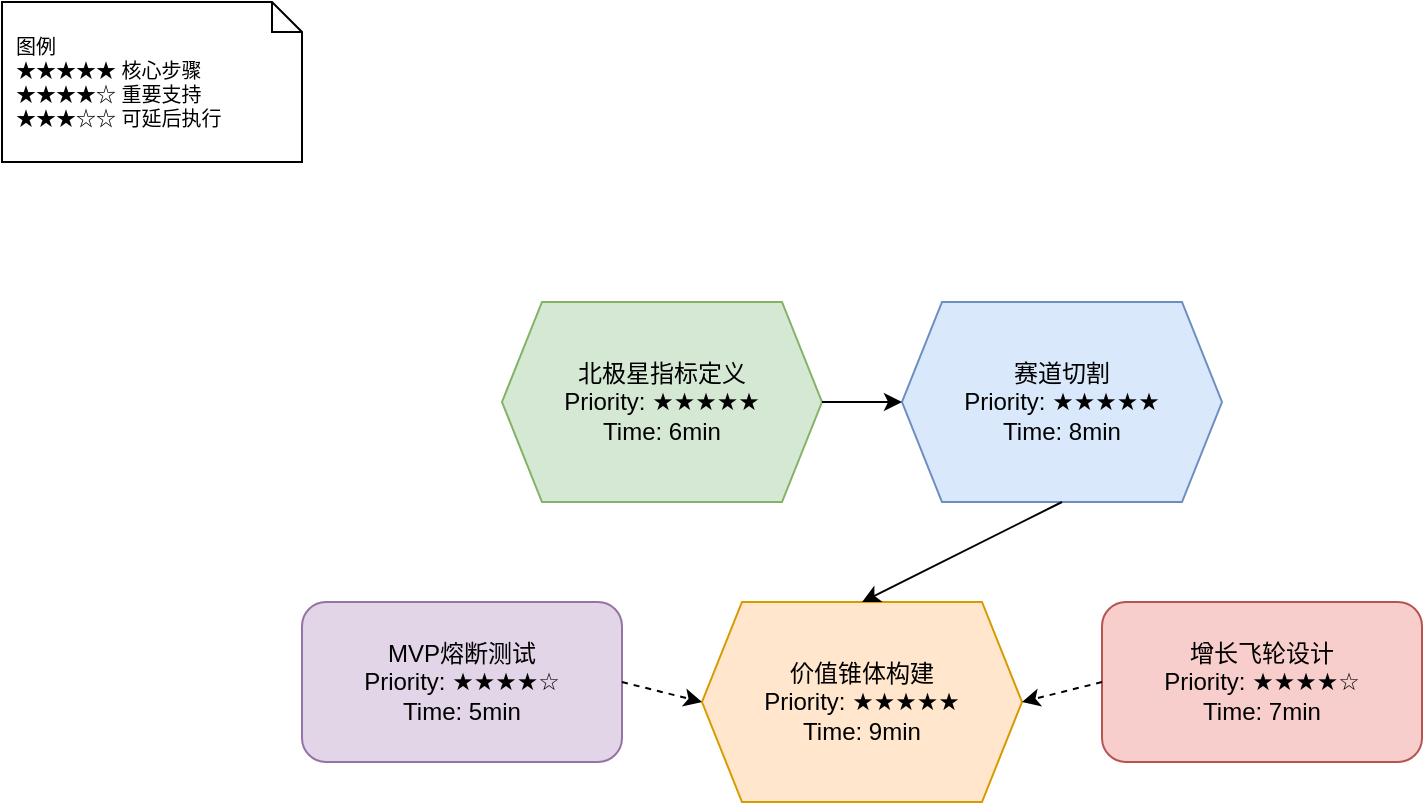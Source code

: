 <mxfile version="26.0.9">
  <diagram id="startup-framework" name="Startup Acceleration Framework">
    <mxGraphModel dx="1482" dy="878" grid="1" gridSize="10" guides="1" tooltips="1" connect="1" arrows="1" fold="1" page="1" pageScale="1" pageWidth="1100" pageHeight="850" math="0" shadow="0">
      <root>
        <mxCell id="0" />
        <mxCell id="1" parent="0" />
        <mxCell id="north-star" value="北极星指标定义&#xa;Priority: ★★★★★&#xa;Time: 6min" style="shape=hexagon;perimeter=hexagonPerimeter2;whiteSpace=wrap;html=1;fixedSize=1;fillColor=#d5e8d4;strokeColor=#82b366;fontSize=12;align=center;" parent="1" vertex="1">
          <mxGeometry x="300" y="200" width="160" height="100" as="geometry" />
        </mxCell>
        <mxCell id="market-analysis" value="赛道切割&#xa;Priority: ★★★★★&#xa;Time: 8min" style="shape=hexagon;perimeter=hexagonPerimeter2;whiteSpace=wrap;html=1;fixedSize=1;fillColor=#dae8fc;strokeColor=#6c8ebf;fontSize=12;align=center;" parent="1" vertex="1">
          <mxGeometry x="500" y="200" width="160" height="100" as="geometry" />
        </mxCell>
        <mxCell id="value-cone" value="价值锥体构建&#xa;Priority: ★★★★★&#xa;Time: 9min" style="shape=hexagon;perimeter=hexagonPerimeter2;whiteSpace=wrap;html=1;fixedSize=1;fillColor=#ffe6cc;strokeColor=#d79b00;fontSize=12;align=center;" parent="1" vertex="1">
          <mxGeometry x="400" y="350" width="160" height="100" as="geometry" />
        </mxCell>
        <mxCell id="arrow1" value="" style="endArrow=classic;html=1;exitX=1;exitY=0.5;entryX=0;entryY=0.5;" parent="1" source="north-star" target="market-analysis" edge="1">
          <mxGeometry width="50" height="50" relative="1" as="geometry" />
        </mxCell>
        <mxCell id="arrow2" value="" style="endArrow=classic;html=1;exitX=0.5;exitY=1;entryX=0.5;entryY=0" parent="1" source="market-analysis" target="value-cone" edge="1">
          <mxGeometry width="50" height="50" relative="1" as="geometry" />
        </mxCell>
        <mxCell id="growth-engine" value="增长飞轮设计&#xa;Priority: ★★★★☆&#xa;Time: 7min" style="rounded=1;whiteSpace=wrap;html=1;fillColor=#f8cecc;strokeColor=#b85450;fontSize=12;align=center;" parent="1" vertex="1">
          <mxGeometry x="600" y="350" width="160" height="80" as="geometry" />
        </mxCell>
        <mxCell id="mvp-test" value="MVP熔断测试&#xa;Priority: ★★★★☆&#xa;Time: 5min" style="rounded=1;whiteSpace=wrap;html=1;fillColor=#e1d5e7;strokeColor=#9673a6;fontSize=12;align=center;" parent="1" vertex="1">
          <mxGeometry x="200" y="350" width="160" height="80" as="geometry" />
        </mxCell>
        <mxCell id="legend" value="图例&#xa;★★★★★ 核心步骤&#xa;★★★★☆ 重要支持&#xa;★★★☆☆ 可延后执行" style="shape=note;whiteSpace=wrap;html=1;size=15;fillColor=#ffffff;strokeColor=#000000;fontSize=10;align=left;spacingLeft=5;" parent="1" vertex="1">
          <mxGeometry x="50" y="50" width="150" height="80" as="geometry" />
        </mxCell>
        <mxCell id="flow1" value="" style="endArrow=classic;html=1;dashed=1;exitX=1;exitY=0.5;entryX=0;entryY=0.5;" parent="1" source="mvp-test" target="value-cone" edge="1">
          <mxGeometry width="50" height="50" relative="1" as="geometry" />
        </mxCell>
        <mxCell id="flow2" value="" style="endArrow=classic;html=1;dashed=1;exitX=0;exitY=0.5;entryX=1;entryY=0.5;" parent="1" source="growth-engine" target="value-cone" edge="1">
          <mxGeometry width="50" height="50" relative="1" as="geometry" />
        </mxCell>
      </root>
    </mxGraphModel>
  </diagram>
</mxfile>
